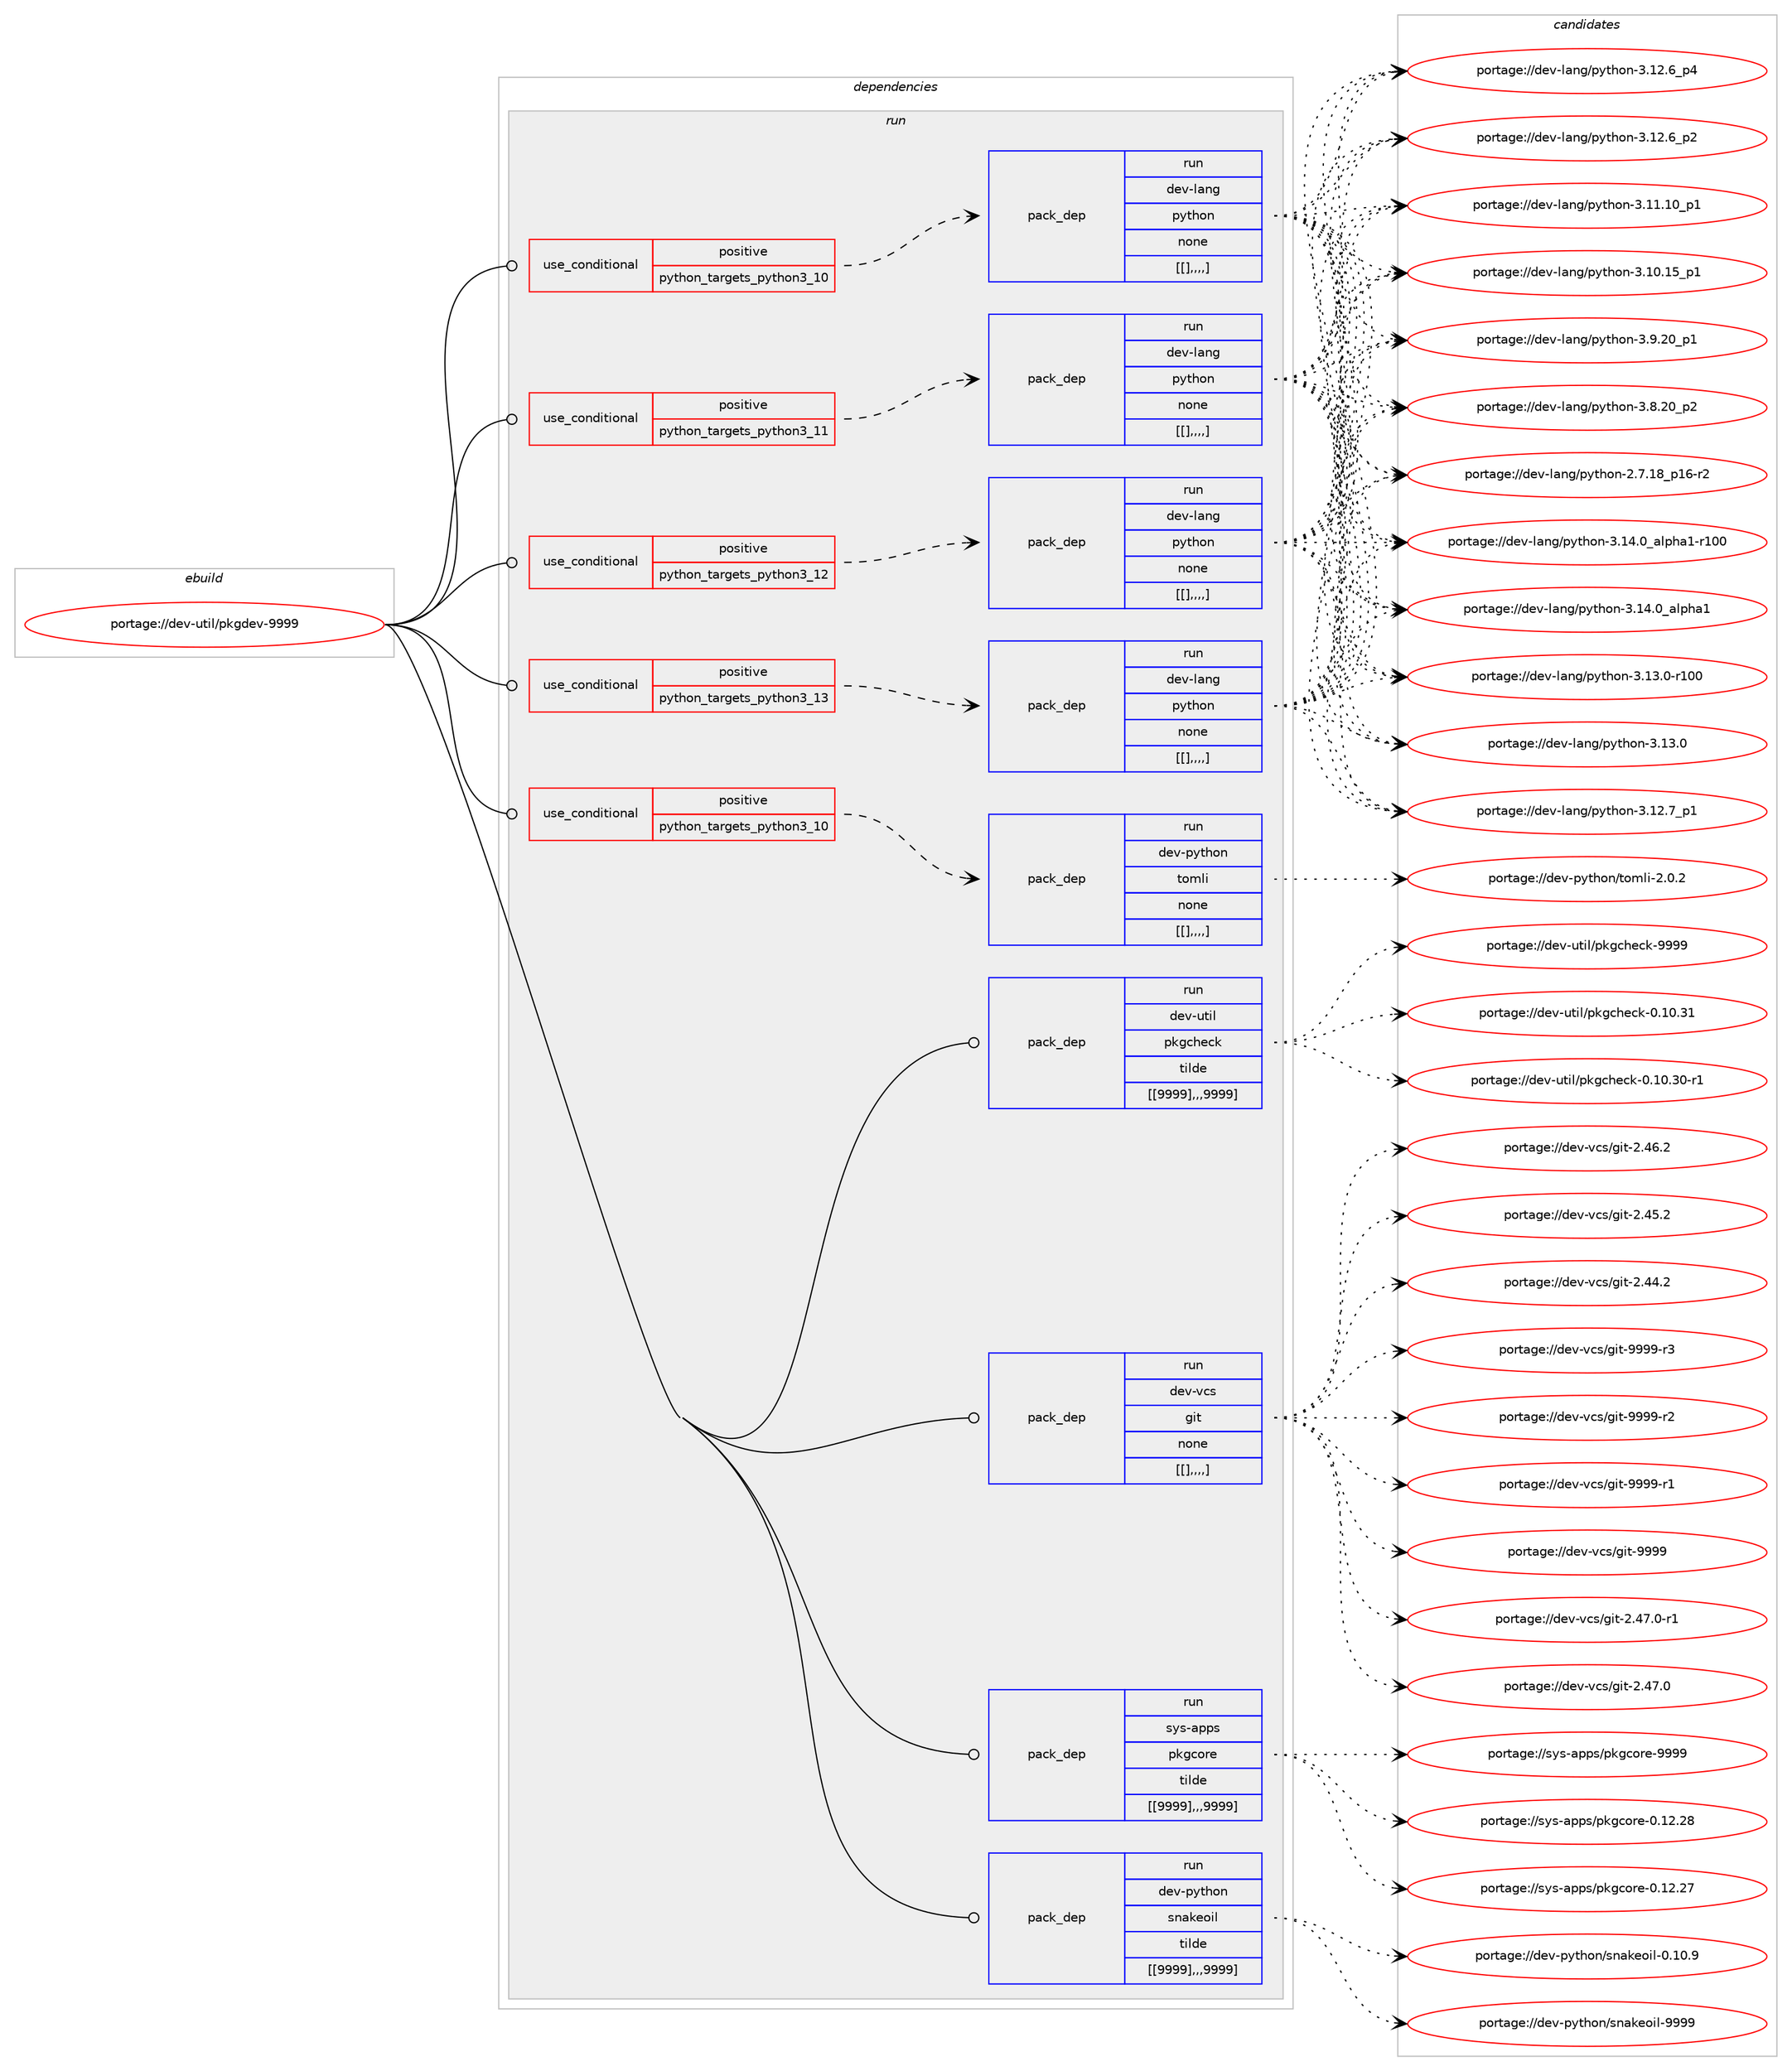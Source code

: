digraph prolog {

# *************
# Graph options
# *************

newrank=true;
concentrate=true;
compound=true;
graph [rankdir=LR,fontname=Helvetica,fontsize=10,ranksep=1.5];#, ranksep=2.5, nodesep=0.2];
edge  [arrowhead=vee];
node  [fontname=Helvetica,fontsize=10];

# **********
# The ebuild
# **********

subgraph cluster_leftcol {
color=gray;
label=<<i>ebuild</i>>;
id [label="portage://dev-util/pkgdev-9999", color=red, width=4, href="../dev-util/pkgdev-9999.svg"];
}

# ****************
# The dependencies
# ****************

subgraph cluster_midcol {
color=gray;
label=<<i>dependencies</i>>;
subgraph cluster_compile {
fillcolor="#eeeeee";
style=filled;
label=<<i>compile</i>>;
}
subgraph cluster_compileandrun {
fillcolor="#eeeeee";
style=filled;
label=<<i>compile and run</i>>;
}
subgraph cluster_run {
fillcolor="#eeeeee";
style=filled;
label=<<i>run</i>>;
subgraph cond66032 {
dependency229950 [label=<<TABLE BORDER="0" CELLBORDER="1" CELLSPACING="0" CELLPADDING="4"><TR><TD ROWSPAN="3" CELLPADDING="10">use_conditional</TD></TR><TR><TD>positive</TD></TR><TR><TD>python_targets_python3_10</TD></TR></TABLE>>, shape=none, color=red];
subgraph pack162405 {
dependency229969 [label=<<TABLE BORDER="0" CELLBORDER="1" CELLSPACING="0" CELLPADDING="4" WIDTH="220"><TR><TD ROWSPAN="6" CELLPADDING="30">pack_dep</TD></TR><TR><TD WIDTH="110">run</TD></TR><TR><TD>dev-lang</TD></TR><TR><TD>python</TD></TR><TR><TD>none</TD></TR><TR><TD>[[],,,,]</TD></TR></TABLE>>, shape=none, color=blue];
}
dependency229950:e -> dependency229969:w [weight=20,style="dashed",arrowhead="vee"];
}
id:e -> dependency229950:w [weight=20,style="solid",arrowhead="odot"];
subgraph cond66043 {
dependency230011 [label=<<TABLE BORDER="0" CELLBORDER="1" CELLSPACING="0" CELLPADDING="4"><TR><TD ROWSPAN="3" CELLPADDING="10">use_conditional</TD></TR><TR><TD>positive</TD></TR><TR><TD>python_targets_python3_10</TD></TR></TABLE>>, shape=none, color=red];
subgraph pack162433 {
dependency230013 [label=<<TABLE BORDER="0" CELLBORDER="1" CELLSPACING="0" CELLPADDING="4" WIDTH="220"><TR><TD ROWSPAN="6" CELLPADDING="30">pack_dep</TD></TR><TR><TD WIDTH="110">run</TD></TR><TR><TD>dev-python</TD></TR><TR><TD>tomli</TD></TR><TR><TD>none</TD></TR><TR><TD>[[],,,,]</TD></TR></TABLE>>, shape=none, color=blue];
}
dependency230011:e -> dependency230013:w [weight=20,style="dashed",arrowhead="vee"];
}
id:e -> dependency230011:w [weight=20,style="solid",arrowhead="odot"];
subgraph cond66059 {
dependency230070 [label=<<TABLE BORDER="0" CELLBORDER="1" CELLSPACING="0" CELLPADDING="4"><TR><TD ROWSPAN="3" CELLPADDING="10">use_conditional</TD></TR><TR><TD>positive</TD></TR><TR><TD>python_targets_python3_11</TD></TR></TABLE>>, shape=none, color=red];
subgraph pack162494 {
dependency230135 [label=<<TABLE BORDER="0" CELLBORDER="1" CELLSPACING="0" CELLPADDING="4" WIDTH="220"><TR><TD ROWSPAN="6" CELLPADDING="30">pack_dep</TD></TR><TR><TD WIDTH="110">run</TD></TR><TR><TD>dev-lang</TD></TR><TR><TD>python</TD></TR><TR><TD>none</TD></TR><TR><TD>[[],,,,]</TD></TR></TABLE>>, shape=none, color=blue];
}
dependency230070:e -> dependency230135:w [weight=20,style="dashed",arrowhead="vee"];
}
id:e -> dependency230070:w [weight=20,style="solid",arrowhead="odot"];
subgraph cond66111 {
dependency230289 [label=<<TABLE BORDER="0" CELLBORDER="1" CELLSPACING="0" CELLPADDING="4"><TR><TD ROWSPAN="3" CELLPADDING="10">use_conditional</TD></TR><TR><TD>positive</TD></TR><TR><TD>python_targets_python3_12</TD></TR></TABLE>>, shape=none, color=red];
subgraph pack162621 {
dependency230291 [label=<<TABLE BORDER="0" CELLBORDER="1" CELLSPACING="0" CELLPADDING="4" WIDTH="220"><TR><TD ROWSPAN="6" CELLPADDING="30">pack_dep</TD></TR><TR><TD WIDTH="110">run</TD></TR><TR><TD>dev-lang</TD></TR><TR><TD>python</TD></TR><TR><TD>none</TD></TR><TR><TD>[[],,,,]</TD></TR></TABLE>>, shape=none, color=blue];
}
dependency230289:e -> dependency230291:w [weight=20,style="dashed",arrowhead="vee"];
}
id:e -> dependency230289:w [weight=20,style="solid",arrowhead="odot"];
subgraph cond66158 {
dependency230350 [label=<<TABLE BORDER="0" CELLBORDER="1" CELLSPACING="0" CELLPADDING="4"><TR><TD ROWSPAN="3" CELLPADDING="10">use_conditional</TD></TR><TR><TD>positive</TD></TR><TR><TD>python_targets_python3_13</TD></TR></TABLE>>, shape=none, color=red];
subgraph pack162655 {
dependency230355 [label=<<TABLE BORDER="0" CELLBORDER="1" CELLSPACING="0" CELLPADDING="4" WIDTH="220"><TR><TD ROWSPAN="6" CELLPADDING="30">pack_dep</TD></TR><TR><TD WIDTH="110">run</TD></TR><TR><TD>dev-lang</TD></TR><TR><TD>python</TD></TR><TR><TD>none</TD></TR><TR><TD>[[],,,,]</TD></TR></TABLE>>, shape=none, color=blue];
}
dependency230350:e -> dependency230355:w [weight=20,style="dashed",arrowhead="vee"];
}
id:e -> dependency230350:w [weight=20,style="solid",arrowhead="odot"];
subgraph pack162660 {
dependency230362 [label=<<TABLE BORDER="0" CELLBORDER="1" CELLSPACING="0" CELLPADDING="4" WIDTH="220"><TR><TD ROWSPAN="6" CELLPADDING="30">pack_dep</TD></TR><TR><TD WIDTH="110">run</TD></TR><TR><TD>dev-python</TD></TR><TR><TD>snakeoil</TD></TR><TR><TD>tilde</TD></TR><TR><TD>[[9999],,,9999]</TD></TR></TABLE>>, shape=none, color=blue];
}
id:e -> dependency230362:w [weight=20,style="solid",arrowhead="odot"];
subgraph pack162693 {
dependency230419 [label=<<TABLE BORDER="0" CELLBORDER="1" CELLSPACING="0" CELLPADDING="4" WIDTH="220"><TR><TD ROWSPAN="6" CELLPADDING="30">pack_dep</TD></TR><TR><TD WIDTH="110">run</TD></TR><TR><TD>dev-util</TD></TR><TR><TD>pkgcheck</TD></TR><TR><TD>tilde</TD></TR><TR><TD>[[9999],,,9999]</TD></TR></TABLE>>, shape=none, color=blue];
}
id:e -> dependency230419:w [weight=20,style="solid",arrowhead="odot"];
subgraph pack162740 {
dependency230482 [label=<<TABLE BORDER="0" CELLBORDER="1" CELLSPACING="0" CELLPADDING="4" WIDTH="220"><TR><TD ROWSPAN="6" CELLPADDING="30">pack_dep</TD></TR><TR><TD WIDTH="110">run</TD></TR><TR><TD>dev-vcs</TD></TR><TR><TD>git</TD></TR><TR><TD>none</TD></TR><TR><TD>[[],,,,]</TD></TR></TABLE>>, shape=none, color=blue];
}
id:e -> dependency230482:w [weight=20,style="solid",arrowhead="odot"];
subgraph pack162810 {
dependency230559 [label=<<TABLE BORDER="0" CELLBORDER="1" CELLSPACING="0" CELLPADDING="4" WIDTH="220"><TR><TD ROWSPAN="6" CELLPADDING="30">pack_dep</TD></TR><TR><TD WIDTH="110">run</TD></TR><TR><TD>sys-apps</TD></TR><TR><TD>pkgcore</TD></TR><TR><TD>tilde</TD></TR><TR><TD>[[9999],,,9999]</TD></TR></TABLE>>, shape=none, color=blue];
}
id:e -> dependency230559:w [weight=20,style="solid",arrowhead="odot"];
}
}

# **************
# The candidates
# **************

subgraph cluster_choices {
rank=same;
color=gray;
label=<<i>candidates</i>>;

subgraph choice162131 {
color=black;
nodesep=1;
choice100101118451089711010347112121116104111110455146495246489597108112104974945114494848 [label="portage://dev-lang/python-3.14.0_alpha1-r100", color=red, width=4,href="../dev-lang/python-3.14.0_alpha1-r100.svg"];
choice1001011184510897110103471121211161041111104551464952464895971081121049749 [label="portage://dev-lang/python-3.14.0_alpha1", color=red, width=4,href="../dev-lang/python-3.14.0_alpha1.svg"];
choice1001011184510897110103471121211161041111104551464951464845114494848 [label="portage://dev-lang/python-3.13.0-r100", color=red, width=4,href="../dev-lang/python-3.13.0-r100.svg"];
choice10010111845108971101034711212111610411111045514649514648 [label="portage://dev-lang/python-3.13.0", color=red, width=4,href="../dev-lang/python-3.13.0.svg"];
choice100101118451089711010347112121116104111110455146495046559511249 [label="portage://dev-lang/python-3.12.7_p1", color=red, width=4,href="../dev-lang/python-3.12.7_p1.svg"];
choice100101118451089711010347112121116104111110455146495046549511252 [label="portage://dev-lang/python-3.12.6_p4", color=red, width=4,href="../dev-lang/python-3.12.6_p4.svg"];
choice100101118451089711010347112121116104111110455146495046549511250 [label="portage://dev-lang/python-3.12.6_p2", color=red, width=4,href="../dev-lang/python-3.12.6_p2.svg"];
choice10010111845108971101034711212111610411111045514649494649489511249 [label="portage://dev-lang/python-3.11.10_p1", color=red, width=4,href="../dev-lang/python-3.11.10_p1.svg"];
choice10010111845108971101034711212111610411111045514649484649539511249 [label="portage://dev-lang/python-3.10.15_p1", color=red, width=4,href="../dev-lang/python-3.10.15_p1.svg"];
choice100101118451089711010347112121116104111110455146574650489511249 [label="portage://dev-lang/python-3.9.20_p1", color=red, width=4,href="../dev-lang/python-3.9.20_p1.svg"];
choice100101118451089711010347112121116104111110455146564650489511250 [label="portage://dev-lang/python-3.8.20_p2", color=red, width=4,href="../dev-lang/python-3.8.20_p2.svg"];
choice100101118451089711010347112121116104111110455046554649569511249544511450 [label="portage://dev-lang/python-2.7.18_p16-r2", color=red, width=4,href="../dev-lang/python-2.7.18_p16-r2.svg"];
dependency229969:e -> choice100101118451089711010347112121116104111110455146495246489597108112104974945114494848:w [style=dotted,weight="100"];
dependency229969:e -> choice1001011184510897110103471121211161041111104551464952464895971081121049749:w [style=dotted,weight="100"];
dependency229969:e -> choice1001011184510897110103471121211161041111104551464951464845114494848:w [style=dotted,weight="100"];
dependency229969:e -> choice10010111845108971101034711212111610411111045514649514648:w [style=dotted,weight="100"];
dependency229969:e -> choice100101118451089711010347112121116104111110455146495046559511249:w [style=dotted,weight="100"];
dependency229969:e -> choice100101118451089711010347112121116104111110455146495046549511252:w [style=dotted,weight="100"];
dependency229969:e -> choice100101118451089711010347112121116104111110455146495046549511250:w [style=dotted,weight="100"];
dependency229969:e -> choice10010111845108971101034711212111610411111045514649494649489511249:w [style=dotted,weight="100"];
dependency229969:e -> choice10010111845108971101034711212111610411111045514649484649539511249:w [style=dotted,weight="100"];
dependency229969:e -> choice100101118451089711010347112121116104111110455146574650489511249:w [style=dotted,weight="100"];
dependency229969:e -> choice100101118451089711010347112121116104111110455146564650489511250:w [style=dotted,weight="100"];
dependency229969:e -> choice100101118451089711010347112121116104111110455046554649569511249544511450:w [style=dotted,weight="100"];
}
subgraph choice162158 {
color=black;
nodesep=1;
choice1001011184511212111610411111047116111109108105455046484650 [label="portage://dev-python/tomli-2.0.2", color=red, width=4,href="../dev-python/tomli-2.0.2.svg"];
dependency230013:e -> choice1001011184511212111610411111047116111109108105455046484650:w [style=dotted,weight="100"];
}
subgraph choice162220 {
color=black;
nodesep=1;
choice100101118451089711010347112121116104111110455146495246489597108112104974945114494848 [label="portage://dev-lang/python-3.14.0_alpha1-r100", color=red, width=4,href="../dev-lang/python-3.14.0_alpha1-r100.svg"];
choice1001011184510897110103471121211161041111104551464952464895971081121049749 [label="portage://dev-lang/python-3.14.0_alpha1", color=red, width=4,href="../dev-lang/python-3.14.0_alpha1.svg"];
choice1001011184510897110103471121211161041111104551464951464845114494848 [label="portage://dev-lang/python-3.13.0-r100", color=red, width=4,href="../dev-lang/python-3.13.0-r100.svg"];
choice10010111845108971101034711212111610411111045514649514648 [label="portage://dev-lang/python-3.13.0", color=red, width=4,href="../dev-lang/python-3.13.0.svg"];
choice100101118451089711010347112121116104111110455146495046559511249 [label="portage://dev-lang/python-3.12.7_p1", color=red, width=4,href="../dev-lang/python-3.12.7_p1.svg"];
choice100101118451089711010347112121116104111110455146495046549511252 [label="portage://dev-lang/python-3.12.6_p4", color=red, width=4,href="../dev-lang/python-3.12.6_p4.svg"];
choice100101118451089711010347112121116104111110455146495046549511250 [label="portage://dev-lang/python-3.12.6_p2", color=red, width=4,href="../dev-lang/python-3.12.6_p2.svg"];
choice10010111845108971101034711212111610411111045514649494649489511249 [label="portage://dev-lang/python-3.11.10_p1", color=red, width=4,href="../dev-lang/python-3.11.10_p1.svg"];
choice10010111845108971101034711212111610411111045514649484649539511249 [label="portage://dev-lang/python-3.10.15_p1", color=red, width=4,href="../dev-lang/python-3.10.15_p1.svg"];
choice100101118451089711010347112121116104111110455146574650489511249 [label="portage://dev-lang/python-3.9.20_p1", color=red, width=4,href="../dev-lang/python-3.9.20_p1.svg"];
choice100101118451089711010347112121116104111110455146564650489511250 [label="portage://dev-lang/python-3.8.20_p2", color=red, width=4,href="../dev-lang/python-3.8.20_p2.svg"];
choice100101118451089711010347112121116104111110455046554649569511249544511450 [label="portage://dev-lang/python-2.7.18_p16-r2", color=red, width=4,href="../dev-lang/python-2.7.18_p16-r2.svg"];
dependency230135:e -> choice100101118451089711010347112121116104111110455146495246489597108112104974945114494848:w [style=dotted,weight="100"];
dependency230135:e -> choice1001011184510897110103471121211161041111104551464952464895971081121049749:w [style=dotted,weight="100"];
dependency230135:e -> choice1001011184510897110103471121211161041111104551464951464845114494848:w [style=dotted,weight="100"];
dependency230135:e -> choice10010111845108971101034711212111610411111045514649514648:w [style=dotted,weight="100"];
dependency230135:e -> choice100101118451089711010347112121116104111110455146495046559511249:w [style=dotted,weight="100"];
dependency230135:e -> choice100101118451089711010347112121116104111110455146495046549511252:w [style=dotted,weight="100"];
dependency230135:e -> choice100101118451089711010347112121116104111110455146495046549511250:w [style=dotted,weight="100"];
dependency230135:e -> choice10010111845108971101034711212111610411111045514649494649489511249:w [style=dotted,weight="100"];
dependency230135:e -> choice10010111845108971101034711212111610411111045514649484649539511249:w [style=dotted,weight="100"];
dependency230135:e -> choice100101118451089711010347112121116104111110455146574650489511249:w [style=dotted,weight="100"];
dependency230135:e -> choice100101118451089711010347112121116104111110455146564650489511250:w [style=dotted,weight="100"];
dependency230135:e -> choice100101118451089711010347112121116104111110455046554649569511249544511450:w [style=dotted,weight="100"];
}
subgraph choice162264 {
color=black;
nodesep=1;
choice100101118451089711010347112121116104111110455146495246489597108112104974945114494848 [label="portage://dev-lang/python-3.14.0_alpha1-r100", color=red, width=4,href="../dev-lang/python-3.14.0_alpha1-r100.svg"];
choice1001011184510897110103471121211161041111104551464952464895971081121049749 [label="portage://dev-lang/python-3.14.0_alpha1", color=red, width=4,href="../dev-lang/python-3.14.0_alpha1.svg"];
choice1001011184510897110103471121211161041111104551464951464845114494848 [label="portage://dev-lang/python-3.13.0-r100", color=red, width=4,href="../dev-lang/python-3.13.0-r100.svg"];
choice10010111845108971101034711212111610411111045514649514648 [label="portage://dev-lang/python-3.13.0", color=red, width=4,href="../dev-lang/python-3.13.0.svg"];
choice100101118451089711010347112121116104111110455146495046559511249 [label="portage://dev-lang/python-3.12.7_p1", color=red, width=4,href="../dev-lang/python-3.12.7_p1.svg"];
choice100101118451089711010347112121116104111110455146495046549511252 [label="portage://dev-lang/python-3.12.6_p4", color=red, width=4,href="../dev-lang/python-3.12.6_p4.svg"];
choice100101118451089711010347112121116104111110455146495046549511250 [label="portage://dev-lang/python-3.12.6_p2", color=red, width=4,href="../dev-lang/python-3.12.6_p2.svg"];
choice10010111845108971101034711212111610411111045514649494649489511249 [label="portage://dev-lang/python-3.11.10_p1", color=red, width=4,href="../dev-lang/python-3.11.10_p1.svg"];
choice10010111845108971101034711212111610411111045514649484649539511249 [label="portage://dev-lang/python-3.10.15_p1", color=red, width=4,href="../dev-lang/python-3.10.15_p1.svg"];
choice100101118451089711010347112121116104111110455146574650489511249 [label="portage://dev-lang/python-3.9.20_p1", color=red, width=4,href="../dev-lang/python-3.9.20_p1.svg"];
choice100101118451089711010347112121116104111110455146564650489511250 [label="portage://dev-lang/python-3.8.20_p2", color=red, width=4,href="../dev-lang/python-3.8.20_p2.svg"];
choice100101118451089711010347112121116104111110455046554649569511249544511450 [label="portage://dev-lang/python-2.7.18_p16-r2", color=red, width=4,href="../dev-lang/python-2.7.18_p16-r2.svg"];
dependency230291:e -> choice100101118451089711010347112121116104111110455146495246489597108112104974945114494848:w [style=dotted,weight="100"];
dependency230291:e -> choice1001011184510897110103471121211161041111104551464952464895971081121049749:w [style=dotted,weight="100"];
dependency230291:e -> choice1001011184510897110103471121211161041111104551464951464845114494848:w [style=dotted,weight="100"];
dependency230291:e -> choice10010111845108971101034711212111610411111045514649514648:w [style=dotted,weight="100"];
dependency230291:e -> choice100101118451089711010347112121116104111110455146495046559511249:w [style=dotted,weight="100"];
dependency230291:e -> choice100101118451089711010347112121116104111110455146495046549511252:w [style=dotted,weight="100"];
dependency230291:e -> choice100101118451089711010347112121116104111110455146495046549511250:w [style=dotted,weight="100"];
dependency230291:e -> choice10010111845108971101034711212111610411111045514649494649489511249:w [style=dotted,weight="100"];
dependency230291:e -> choice10010111845108971101034711212111610411111045514649484649539511249:w [style=dotted,weight="100"];
dependency230291:e -> choice100101118451089711010347112121116104111110455146574650489511249:w [style=dotted,weight="100"];
dependency230291:e -> choice100101118451089711010347112121116104111110455146564650489511250:w [style=dotted,weight="100"];
dependency230291:e -> choice100101118451089711010347112121116104111110455046554649569511249544511450:w [style=dotted,weight="100"];
}
subgraph choice162306 {
color=black;
nodesep=1;
choice100101118451089711010347112121116104111110455146495246489597108112104974945114494848 [label="portage://dev-lang/python-3.14.0_alpha1-r100", color=red, width=4,href="../dev-lang/python-3.14.0_alpha1-r100.svg"];
choice1001011184510897110103471121211161041111104551464952464895971081121049749 [label="portage://dev-lang/python-3.14.0_alpha1", color=red, width=4,href="../dev-lang/python-3.14.0_alpha1.svg"];
choice1001011184510897110103471121211161041111104551464951464845114494848 [label="portage://dev-lang/python-3.13.0-r100", color=red, width=4,href="../dev-lang/python-3.13.0-r100.svg"];
choice10010111845108971101034711212111610411111045514649514648 [label="portage://dev-lang/python-3.13.0", color=red, width=4,href="../dev-lang/python-3.13.0.svg"];
choice100101118451089711010347112121116104111110455146495046559511249 [label="portage://dev-lang/python-3.12.7_p1", color=red, width=4,href="../dev-lang/python-3.12.7_p1.svg"];
choice100101118451089711010347112121116104111110455146495046549511252 [label="portage://dev-lang/python-3.12.6_p4", color=red, width=4,href="../dev-lang/python-3.12.6_p4.svg"];
choice100101118451089711010347112121116104111110455146495046549511250 [label="portage://dev-lang/python-3.12.6_p2", color=red, width=4,href="../dev-lang/python-3.12.6_p2.svg"];
choice10010111845108971101034711212111610411111045514649494649489511249 [label="portage://dev-lang/python-3.11.10_p1", color=red, width=4,href="../dev-lang/python-3.11.10_p1.svg"];
choice10010111845108971101034711212111610411111045514649484649539511249 [label="portage://dev-lang/python-3.10.15_p1", color=red, width=4,href="../dev-lang/python-3.10.15_p1.svg"];
choice100101118451089711010347112121116104111110455146574650489511249 [label="portage://dev-lang/python-3.9.20_p1", color=red, width=4,href="../dev-lang/python-3.9.20_p1.svg"];
choice100101118451089711010347112121116104111110455146564650489511250 [label="portage://dev-lang/python-3.8.20_p2", color=red, width=4,href="../dev-lang/python-3.8.20_p2.svg"];
choice100101118451089711010347112121116104111110455046554649569511249544511450 [label="portage://dev-lang/python-2.7.18_p16-r2", color=red, width=4,href="../dev-lang/python-2.7.18_p16-r2.svg"];
dependency230355:e -> choice100101118451089711010347112121116104111110455146495246489597108112104974945114494848:w [style=dotted,weight="100"];
dependency230355:e -> choice1001011184510897110103471121211161041111104551464952464895971081121049749:w [style=dotted,weight="100"];
dependency230355:e -> choice1001011184510897110103471121211161041111104551464951464845114494848:w [style=dotted,weight="100"];
dependency230355:e -> choice10010111845108971101034711212111610411111045514649514648:w [style=dotted,weight="100"];
dependency230355:e -> choice100101118451089711010347112121116104111110455146495046559511249:w [style=dotted,weight="100"];
dependency230355:e -> choice100101118451089711010347112121116104111110455146495046549511252:w [style=dotted,weight="100"];
dependency230355:e -> choice100101118451089711010347112121116104111110455146495046549511250:w [style=dotted,weight="100"];
dependency230355:e -> choice10010111845108971101034711212111610411111045514649494649489511249:w [style=dotted,weight="100"];
dependency230355:e -> choice10010111845108971101034711212111610411111045514649484649539511249:w [style=dotted,weight="100"];
dependency230355:e -> choice100101118451089711010347112121116104111110455146574650489511249:w [style=dotted,weight="100"];
dependency230355:e -> choice100101118451089711010347112121116104111110455146564650489511250:w [style=dotted,weight="100"];
dependency230355:e -> choice100101118451089711010347112121116104111110455046554649569511249544511450:w [style=dotted,weight="100"];
}
subgraph choice162315 {
color=black;
nodesep=1;
choice1001011184511212111610411111047115110971071011111051084557575757 [label="portage://dev-python/snakeoil-9999", color=red, width=4,href="../dev-python/snakeoil-9999.svg"];
choice10010111845112121116104111110471151109710710111110510845484649484657 [label="portage://dev-python/snakeoil-0.10.9", color=red, width=4,href="../dev-python/snakeoil-0.10.9.svg"];
dependency230362:e -> choice1001011184511212111610411111047115110971071011111051084557575757:w [style=dotted,weight="100"];
dependency230362:e -> choice10010111845112121116104111110471151109710710111110510845484649484657:w [style=dotted,weight="100"];
}
subgraph choice162355 {
color=black;
nodesep=1;
choice100101118451171161051084711210710399104101991074557575757 [label="portage://dev-util/pkgcheck-9999", color=red, width=4,href="../dev-util/pkgcheck-9999.svg"];
choice100101118451171161051084711210710399104101991074548464948465149 [label="portage://dev-util/pkgcheck-0.10.31", color=red, width=4,href="../dev-util/pkgcheck-0.10.31.svg"];
choice1001011184511711610510847112107103991041019910745484649484651484511449 [label="portage://dev-util/pkgcheck-0.10.30-r1", color=red, width=4,href="../dev-util/pkgcheck-0.10.30-r1.svg"];
dependency230419:e -> choice100101118451171161051084711210710399104101991074557575757:w [style=dotted,weight="100"];
dependency230419:e -> choice100101118451171161051084711210710399104101991074548464948465149:w [style=dotted,weight="100"];
dependency230419:e -> choice1001011184511711610510847112107103991041019910745484649484651484511449:w [style=dotted,weight="100"];
}
subgraph choice162356 {
color=black;
nodesep=1;
choice10010111845118991154710310511645575757574511451 [label="portage://dev-vcs/git-9999-r3", color=red, width=4,href="../dev-vcs/git-9999-r3.svg"];
choice10010111845118991154710310511645575757574511450 [label="portage://dev-vcs/git-9999-r2", color=red, width=4,href="../dev-vcs/git-9999-r2.svg"];
choice10010111845118991154710310511645575757574511449 [label="portage://dev-vcs/git-9999-r1", color=red, width=4,href="../dev-vcs/git-9999-r1.svg"];
choice1001011184511899115471031051164557575757 [label="portage://dev-vcs/git-9999", color=red, width=4,href="../dev-vcs/git-9999.svg"];
choice100101118451189911547103105116455046525546484511449 [label="portage://dev-vcs/git-2.47.0-r1", color=red, width=4,href="../dev-vcs/git-2.47.0-r1.svg"];
choice10010111845118991154710310511645504652554648 [label="portage://dev-vcs/git-2.47.0", color=red, width=4,href="../dev-vcs/git-2.47.0.svg"];
choice10010111845118991154710310511645504652544650 [label="portage://dev-vcs/git-2.46.2", color=red, width=4,href="../dev-vcs/git-2.46.2.svg"];
choice10010111845118991154710310511645504652534650 [label="portage://dev-vcs/git-2.45.2", color=red, width=4,href="../dev-vcs/git-2.45.2.svg"];
choice10010111845118991154710310511645504652524650 [label="portage://dev-vcs/git-2.44.2", color=red, width=4,href="../dev-vcs/git-2.44.2.svg"];
dependency230482:e -> choice10010111845118991154710310511645575757574511451:w [style=dotted,weight="100"];
dependency230482:e -> choice10010111845118991154710310511645575757574511450:w [style=dotted,weight="100"];
dependency230482:e -> choice10010111845118991154710310511645575757574511449:w [style=dotted,weight="100"];
dependency230482:e -> choice1001011184511899115471031051164557575757:w [style=dotted,weight="100"];
dependency230482:e -> choice100101118451189911547103105116455046525546484511449:w [style=dotted,weight="100"];
dependency230482:e -> choice10010111845118991154710310511645504652554648:w [style=dotted,weight="100"];
dependency230482:e -> choice10010111845118991154710310511645504652544650:w [style=dotted,weight="100"];
dependency230482:e -> choice10010111845118991154710310511645504652534650:w [style=dotted,weight="100"];
dependency230482:e -> choice10010111845118991154710310511645504652524650:w [style=dotted,weight="100"];
}
subgraph choice162412 {
color=black;
nodesep=1;
choice115121115459711211211547112107103991111141014557575757 [label="portage://sys-apps/pkgcore-9999", color=red, width=4,href="../sys-apps/pkgcore-9999.svg"];
choice115121115459711211211547112107103991111141014548464950465056 [label="portage://sys-apps/pkgcore-0.12.28", color=red, width=4,href="../sys-apps/pkgcore-0.12.28.svg"];
choice115121115459711211211547112107103991111141014548464950465055 [label="portage://sys-apps/pkgcore-0.12.27", color=red, width=4,href="../sys-apps/pkgcore-0.12.27.svg"];
dependency230559:e -> choice115121115459711211211547112107103991111141014557575757:w [style=dotted,weight="100"];
dependency230559:e -> choice115121115459711211211547112107103991111141014548464950465056:w [style=dotted,weight="100"];
dependency230559:e -> choice115121115459711211211547112107103991111141014548464950465055:w [style=dotted,weight="100"];
}
}

}
